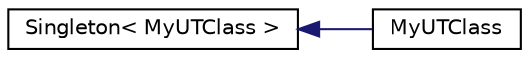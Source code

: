digraph "类继承关系图"
{
  edge [fontname="Helvetica",fontsize="10",labelfontname="Helvetica",labelfontsize="10"];
  node [fontname="Helvetica",fontsize="10",shape=record];
  rankdir="LR";
  Node0 [label="Singleton\< MyUTClass \>",height=0.2,width=0.4,color="black", fillcolor="white", style="filled",URL="$class_singleton.html"];
  Node0 -> Node1 [dir="back",color="midnightblue",fontsize="10",style="solid",fontname="Helvetica"];
  Node1 [label="MyUTClass",height=0.2,width=0.4,color="black", fillcolor="white", style="filled",URL="$class_my_u_t_class.html"];
}
